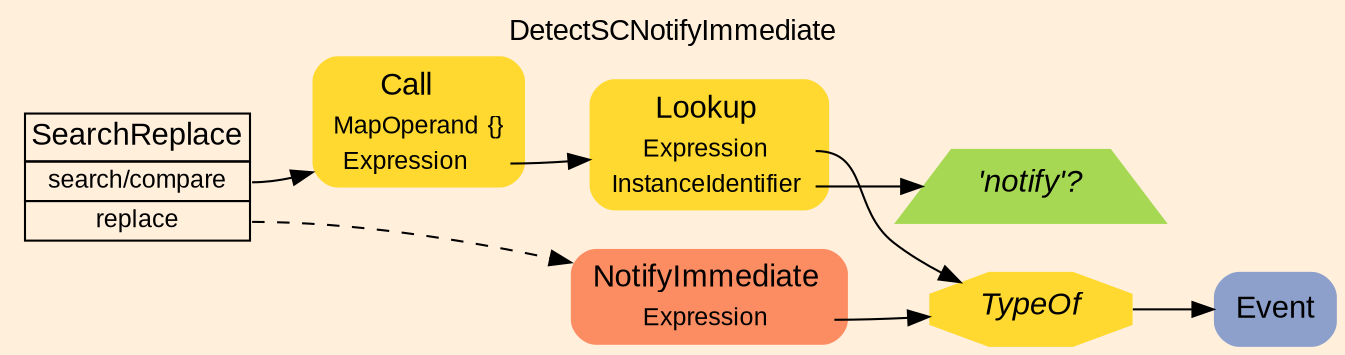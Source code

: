 digraph "DetectSCNotifyImmediate" {
label = "DetectSCNotifyImmediate"
labelloc = t
graph [
    rankdir = "LR"
    ranksep = 0.3
    bgcolor = antiquewhite1
    color = black
    fontcolor = black
    fontname = "Arial"
];
node [
    fontname = "Arial"
];
edge [
    fontname = "Arial"
];

// -------------------- transformation figure --------------------
// -------- block CR#B-4-8 ----------
"CR#B-4-8" [
    shape = "plaintext"
    fillcolor = antiquewhite1
    fontsize = "12"
    fontcolor = black
    label = <<TABLE BORDER="0" CELLBORDER="1" CELLSPACING="0">
     <TR><TD><FONT POINT-SIZE="15" COLOR="black">SearchReplace</FONT></TD></TR>
     <TR><TD PORT="port0"><FONT POINT-SIZE="12" COLOR="black">search/compare</FONT></TD></TR>
     <TR><TD PORT="port1"><FONT POINT-SIZE="12" COLOR="black">replace</FONT></TD></TR>
    </TABLE>>
    style = "filled"
    color = black
];

// -------- block #B-2-168 ----------
"#B-2-168" [
    shape = "plaintext"
    fillcolor = "/set28/6"
    fontsize = "12"
    fontcolor = black
    label = <<TABLE BORDER="0" CELLBORDER="0" CELLSPACING="0">
     <TR><TD><FONT POINT-SIZE="15" COLOR="black">Call</FONT></TD></TR>
     <TR><TD><FONT POINT-SIZE="12" COLOR="black">MapOperand</FONT></TD><TD PORT="port0"><FONT POINT-SIZE="12" COLOR="black">{}</FONT></TD></TR>
     <TR><TD><FONT POINT-SIZE="12" COLOR="black">Expression</FONT></TD><TD PORT="port1"></TD></TR>
    </TABLE>>
    style = "rounded,filled"
];

// -------- block #B-2-169 ----------
"#B-2-169" [
    shape = "plaintext"
    fillcolor = "/set28/6"
    fontsize = "12"
    fontcolor = black
    label = <<TABLE BORDER="0" CELLBORDER="0" CELLSPACING="0">
     <TR><TD><FONT POINT-SIZE="15" COLOR="black">Lookup</FONT></TD></TR>
     <TR><TD><FONT POINT-SIZE="12" COLOR="black">Expression</FONT></TD><TD PORT="port0"></TD></TR>
     <TR><TD><FONT POINT-SIZE="12" COLOR="black">InstanceIdentifier</FONT></TD><TD PORT="port1"></TD></TR>
    </TABLE>>
    style = "rounded,filled"
];

// -------- block #B-2-173 ----------
"#B-2-173" [
    shape = "octagon"
    fillcolor = "/set28/6"
    fontsize = "12"
    fontcolor = black
    label = <<FONT POINT-SIZE="15" COLOR="black"><I>TypeOf</I></FONT>>
    style = "filled"
    penwidth = 0.0
];

// -------- block #B-2-170 ----------
"#B-2-170" [
    shape = "plaintext"
    fillcolor = "/set28/3"
    fontsize = "12"
    fontcolor = black
    label = <<TABLE BORDER="0" CELLBORDER="0" CELLSPACING="0">
     <TR><TD><FONT POINT-SIZE="15" COLOR="black">Event</FONT></TD></TR>
    </TABLE>>
    style = "rounded,filled"
];

// -------- block #B-2-172 ----------
"#B-2-172" [
    shape = "trapezium"
    fillcolor = "/set28/5"
    fontsize = "12"
    fontcolor = black
    label = <<FONT POINT-SIZE="15" COLOR="black"><I>'notify'?</I></FONT>>
    style = "filled"
    penwidth = 0.0
];

// -------- block #B-2-171 ----------
"#B-2-171" [
    shape = "plaintext"
    fillcolor = "/set28/2"
    fontsize = "12"
    fontcolor = black
    label = <<TABLE BORDER="0" CELLBORDER="0" CELLSPACING="0">
     <TR><TD><FONT POINT-SIZE="15" COLOR="black">NotifyImmediate</FONT></TD></TR>
     <TR><TD><FONT POINT-SIZE="12" COLOR="black">Expression</FONT></TD><TD PORT="port0"></TD></TR>
    </TABLE>>
    style = "rounded,filled"
];

"CR#B-4-8":port0 -> "#B-2-168" [
    color = black
    fontcolor = black
];

"CR#B-4-8":port1 -> "#B-2-171" [
    style="dashed"
    color = black
    fontcolor = black
];

"#B-2-168":port1 -> "#B-2-169" [
    color = black
    fontcolor = black
];

"#B-2-169":port0 -> "#B-2-173" [
    color = black
    fontcolor = black
];

"#B-2-169":port1 -> "#B-2-172" [
    color = black
    fontcolor = black
];

"#B-2-173" -> "#B-2-170" [
    color = black
    fontcolor = black
];

"#B-2-171":port0 -> "#B-2-173" [
    color = black
    fontcolor = black
];


}
